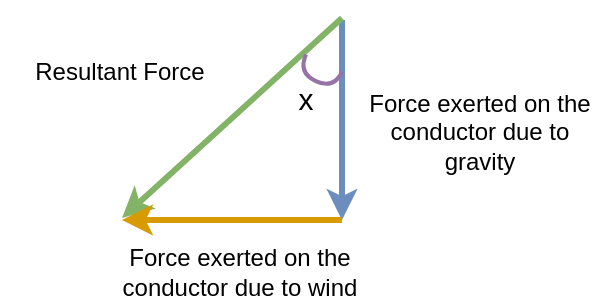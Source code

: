<mxfile version="15.8.7" type="device"><diagram id="5yCyFck12EzlENrdo5d1" name="Page-1"><mxGraphModel dx="1102" dy="860" grid="1" gridSize="10" guides="1" tooltips="1" connect="1" arrows="1" fold="1" page="1" pageScale="1" pageWidth="827" pageHeight="1169" math="0" shadow="0"><root><mxCell id="0"/><mxCell id="1" parent="0"/><mxCell id="fcWwyl6oHwIk8owOEQRL-1" value="" style="endArrow=classic;html=1;rounded=0;fillColor=#dae8fc;strokeColor=#6c8ebf;strokeWidth=3;" edge="1" parent="1"><mxGeometry width="50" height="50" relative="1" as="geometry"><mxPoint x="391" y="459" as="sourcePoint"/><mxPoint x="391" y="559" as="targetPoint"/></mxGeometry></mxCell><mxCell id="fcWwyl6oHwIk8owOEQRL-2" value="" style="endArrow=classic;html=1;rounded=0;fillColor=#d5e8d4;strokeColor=#82b366;strokeWidth=3;" edge="1" parent="1"><mxGeometry width="50" height="50" relative="1" as="geometry"><mxPoint x="391" y="458" as="sourcePoint"/><mxPoint x="281" y="558" as="targetPoint"/></mxGeometry></mxCell><mxCell id="fcWwyl6oHwIk8owOEQRL-3" value="" style="endArrow=classic;html=1;rounded=0;strokeWidth=3;fillColor=#ffe6cc;strokeColor=#d79b00;" edge="1" parent="1"><mxGeometry width="50" height="50" relative="1" as="geometry"><mxPoint x="391" y="559" as="sourcePoint"/><mxPoint x="281" y="559" as="targetPoint"/></mxGeometry></mxCell><mxCell id="fcWwyl6oHwIk8owOEQRL-4" value="Force exerted on the conductor due to gravity" style="text;html=1;strokeColor=none;fillColor=none;align=center;verticalAlign=middle;whiteSpace=wrap;rounded=0;" vertex="1" parent="1"><mxGeometry x="400" y="500" width="120" height="30" as="geometry"/></mxCell><mxCell id="fcWwyl6oHwIk8owOEQRL-5" value="Force exerted on the conductor due to wind" style="text;html=1;strokeColor=none;fillColor=none;align=center;verticalAlign=middle;whiteSpace=wrap;rounded=0;" vertex="1" parent="1"><mxGeometry x="280" y="570" width="120" height="30" as="geometry"/></mxCell><mxCell id="fcWwyl6oHwIk8owOEQRL-6" value="Resultant Force" style="text;html=1;strokeColor=none;fillColor=none;align=center;verticalAlign=middle;whiteSpace=wrap;rounded=0;" vertex="1" parent="1"><mxGeometry x="220" y="470" width="120" height="30" as="geometry"/></mxCell><mxCell id="fcWwyl6oHwIk8owOEQRL-10" value="" style="shape=requiredInterface;html=1;verticalLabelPosition=bottom;sketch=0;rotation=115;strokeWidth=2;fillColor=#e1d5e7;strokeColor=#9673a6;" vertex="1" parent="1"><mxGeometry x="375" y="475" width="10" height="20" as="geometry"/></mxCell><mxCell id="fcWwyl6oHwIk8owOEQRL-13" value="&lt;font size=&quot;1&quot;&gt;&lt;span style=&quot;font-size: 15px&quot;&gt;x&lt;/span&gt;&lt;/font&gt;" style="text;html=1;strokeColor=none;fillColor=none;align=center;verticalAlign=middle;whiteSpace=wrap;rounded=0;" vertex="1" parent="1"><mxGeometry x="343" y="483" width="60" height="30" as="geometry"/></mxCell></root></mxGraphModel></diagram></mxfile>